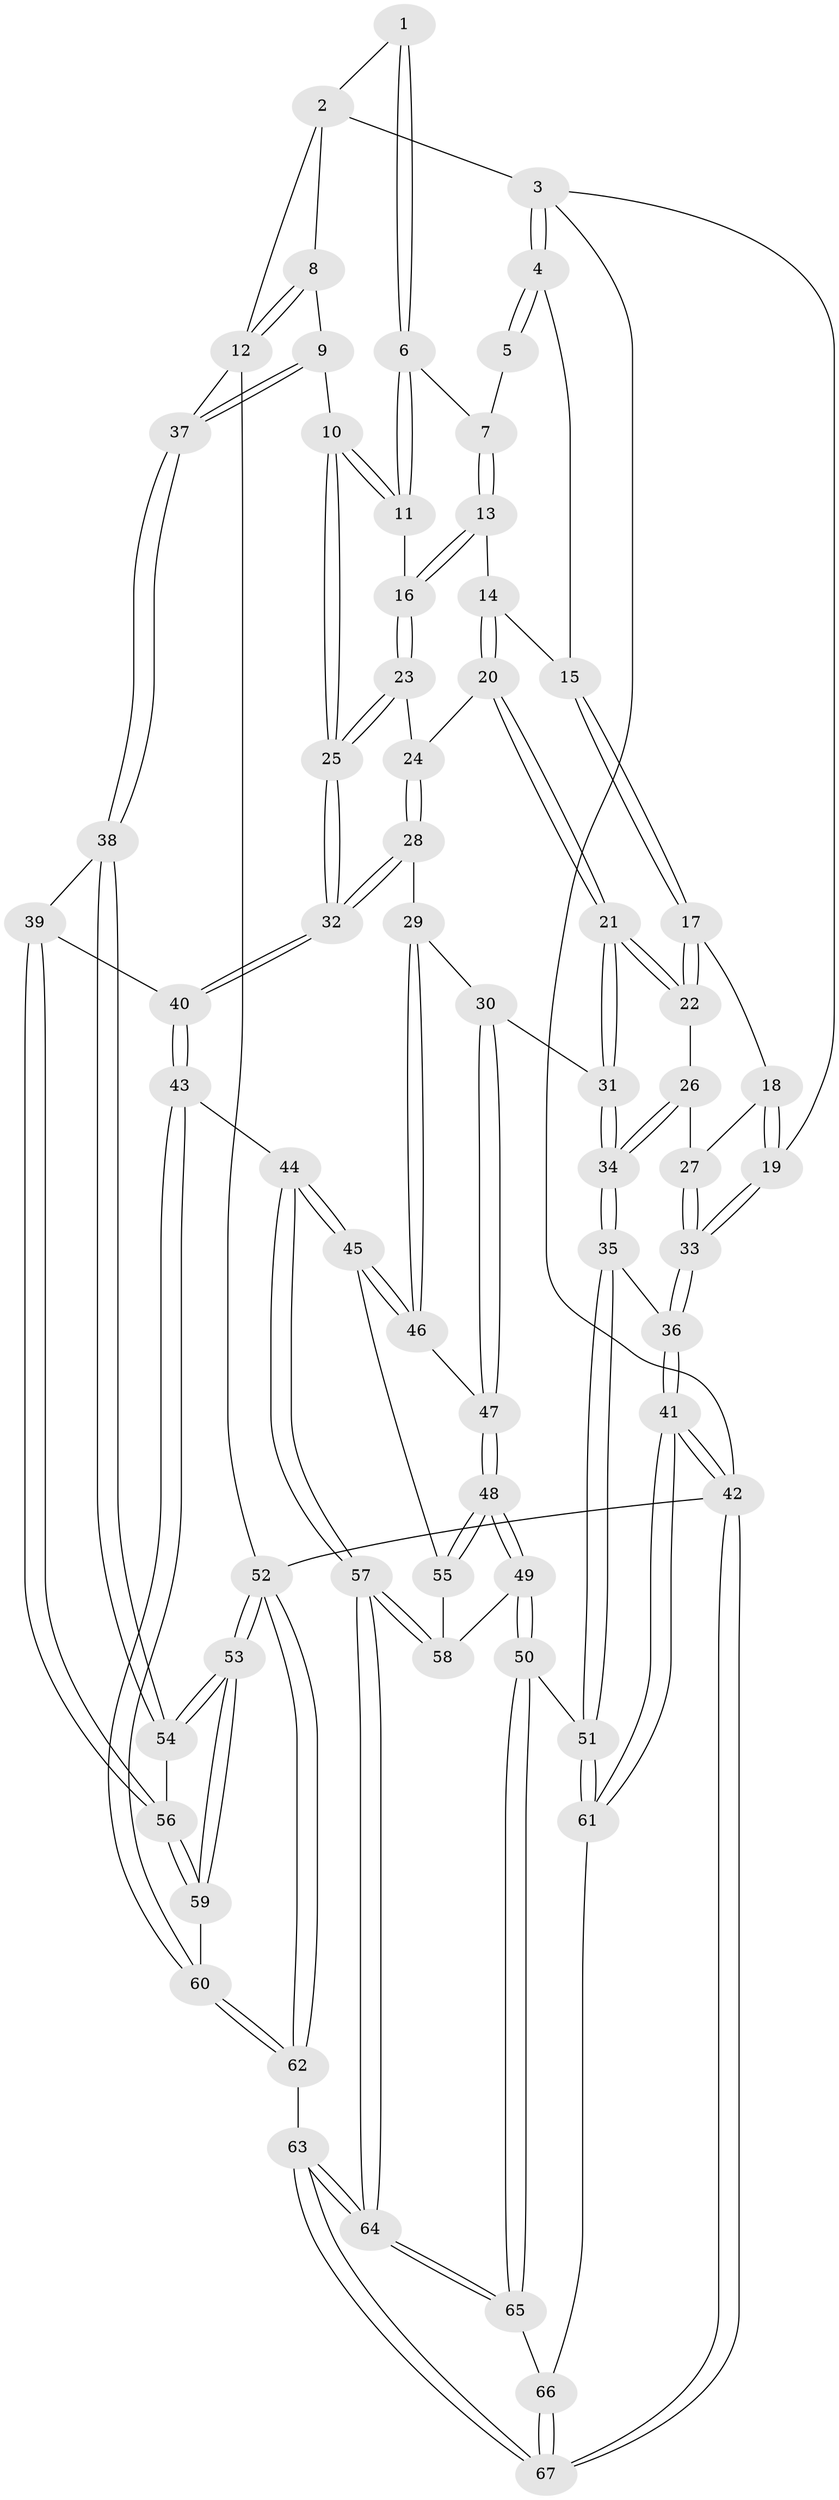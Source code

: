 // Generated by graph-tools (version 1.1) at 2025/16/03/09/25 04:16:55]
// undirected, 67 vertices, 164 edges
graph export_dot {
graph [start="1"]
  node [color=gray90,style=filled];
  1 [pos="+0.6525154306888573+0"];
  2 [pos="+0.7271462262239347+0"];
  3 [pos="+0+0"];
  4 [pos="+0+0"];
  5 [pos="+0.26619529859735414+0"];
  6 [pos="+0.5813579680325089+0"];
  7 [pos="+0.420194986907444+0.10137491763384321"];
  8 [pos="+0.7707420131495157+0"];
  9 [pos="+0.8286955049702418+0.2848111335149946"];
  10 [pos="+0.757453669324147+0.3009235050878839"];
  11 [pos="+0.5993322859811324+0.1866818335706716"];
  12 [pos="+1+0.2611326359633174"];
  13 [pos="+0.3791077498485397+0.16927025701294737"];
  14 [pos="+0.36423395476803067+0.1686251640148453"];
  15 [pos="+0.170506897630892+0.09547902367826788"];
  16 [pos="+0.4462726965662619+0.2286731937703134"];
  17 [pos="+0.14493296716731605+0.2188841505294485"];
  18 [pos="+0.11931291683370804+0.23379792392415286"];
  19 [pos="+0+0.2298340386904346"];
  20 [pos="+0.30188374344313396+0.3041724733771571"];
  21 [pos="+0.21116961025206216+0.37228621288821223"];
  22 [pos="+0.20102390063174067+0.3608708973385349"];
  23 [pos="+0.44854976068849695+0.26446089615322127"];
  24 [pos="+0.4045990226318901+0.3521090859627127"];
  25 [pos="+0.626478019109074+0.4324901168741161"];
  26 [pos="+0.04684219564377237+0.38978867300052417"];
  27 [pos="+0+0.3614011061123887"];
  28 [pos="+0.38636921027924975+0.4644255402562931"];
  29 [pos="+0.31488521642496947+0.49147575499376733"];
  30 [pos="+0.2683278651593735+0.4873242505731228"];
  31 [pos="+0.24730433362638385+0.4775481401114162"];
  32 [pos="+0.5884148429965739+0.5118621057133301"];
  33 [pos="+0+0.40490485111218755"];
  34 [pos="+0.12197942985325384+0.5371866582521698"];
  35 [pos="+0.0998914591300688+0.5564807972453536"];
  36 [pos="+0+0.5147741045037091"];
  37 [pos="+1+0.3712242266555726"];
  38 [pos="+1+0.42538365847240844"];
  39 [pos="+0.6861569722650765+0.6197949263844251"];
  40 [pos="+0.6114807488390923+0.6036419355146737"];
  41 [pos="+0+0.894894845147638"];
  42 [pos="+0+1"];
  43 [pos="+0.5570837411953851+0.6998652771452085"];
  44 [pos="+0.5359855017685221+0.7082604675496201"];
  45 [pos="+0.39560345081342196+0.677741116126929"];
  46 [pos="+0.38139915434470917+0.660836775291731"];
  47 [pos="+0.24576964972993734+0.6713023252556715"];
  48 [pos="+0.22017648539176257+0.7152632008324845"];
  49 [pos="+0.188183927069589+0.750155931415947"];
  50 [pos="+0.18552518099888995+0.7520985856851974"];
  51 [pos="+0.11671784191383057+0.7152222252771587"];
  52 [pos="+1+1"];
  53 [pos="+1+1"];
  54 [pos="+1+0.688832718962801"];
  55 [pos="+0.3665246838512583+0.7089788480955482"];
  56 [pos="+0.7859346918262414+0.6996928171802776"];
  57 [pos="+0.3729739019562441+0.9451386551573349"];
  58 [pos="+0.34482120866795846+0.7561104659038742"];
  59 [pos="+0.7549574494543145+0.8842725002617557"];
  60 [pos="+0.6554739932054136+0.8627551904500468"];
  61 [pos="+0+0.8943411361937221"];
  62 [pos="+0.3998488070072846+1"];
  63 [pos="+0.38161475150289575+1"];
  64 [pos="+0.3496489732502837+1"];
  65 [pos="+0.21163434421383148+0.862493362362047"];
  66 [pos="+0.047644463047959225+0.9102760350966985"];
  67 [pos="+0.298396278113162+1"];
  1 -- 2;
  1 -- 6;
  1 -- 6;
  2 -- 3;
  2 -- 8;
  2 -- 12;
  3 -- 4;
  3 -- 4;
  3 -- 19;
  3 -- 42;
  4 -- 5;
  4 -- 5;
  4 -- 15;
  5 -- 7;
  6 -- 7;
  6 -- 11;
  6 -- 11;
  7 -- 13;
  7 -- 13;
  8 -- 9;
  8 -- 12;
  8 -- 12;
  9 -- 10;
  9 -- 37;
  9 -- 37;
  10 -- 11;
  10 -- 11;
  10 -- 25;
  10 -- 25;
  11 -- 16;
  12 -- 37;
  12 -- 52;
  13 -- 14;
  13 -- 16;
  13 -- 16;
  14 -- 15;
  14 -- 20;
  14 -- 20;
  15 -- 17;
  15 -- 17;
  16 -- 23;
  16 -- 23;
  17 -- 18;
  17 -- 22;
  17 -- 22;
  18 -- 19;
  18 -- 19;
  18 -- 27;
  19 -- 33;
  19 -- 33;
  20 -- 21;
  20 -- 21;
  20 -- 24;
  21 -- 22;
  21 -- 22;
  21 -- 31;
  21 -- 31;
  22 -- 26;
  23 -- 24;
  23 -- 25;
  23 -- 25;
  24 -- 28;
  24 -- 28;
  25 -- 32;
  25 -- 32;
  26 -- 27;
  26 -- 34;
  26 -- 34;
  27 -- 33;
  27 -- 33;
  28 -- 29;
  28 -- 32;
  28 -- 32;
  29 -- 30;
  29 -- 46;
  29 -- 46;
  30 -- 31;
  30 -- 47;
  30 -- 47;
  31 -- 34;
  31 -- 34;
  32 -- 40;
  32 -- 40;
  33 -- 36;
  33 -- 36;
  34 -- 35;
  34 -- 35;
  35 -- 36;
  35 -- 51;
  35 -- 51;
  36 -- 41;
  36 -- 41;
  37 -- 38;
  37 -- 38;
  38 -- 39;
  38 -- 54;
  38 -- 54;
  39 -- 40;
  39 -- 56;
  39 -- 56;
  40 -- 43;
  40 -- 43;
  41 -- 42;
  41 -- 42;
  41 -- 61;
  41 -- 61;
  42 -- 67;
  42 -- 67;
  42 -- 52;
  43 -- 44;
  43 -- 60;
  43 -- 60;
  44 -- 45;
  44 -- 45;
  44 -- 57;
  44 -- 57;
  45 -- 46;
  45 -- 46;
  45 -- 55;
  46 -- 47;
  47 -- 48;
  47 -- 48;
  48 -- 49;
  48 -- 49;
  48 -- 55;
  48 -- 55;
  49 -- 50;
  49 -- 50;
  49 -- 58;
  50 -- 51;
  50 -- 65;
  50 -- 65;
  51 -- 61;
  51 -- 61;
  52 -- 53;
  52 -- 53;
  52 -- 62;
  52 -- 62;
  53 -- 54;
  53 -- 54;
  53 -- 59;
  53 -- 59;
  54 -- 56;
  55 -- 58;
  56 -- 59;
  56 -- 59;
  57 -- 58;
  57 -- 58;
  57 -- 64;
  57 -- 64;
  59 -- 60;
  60 -- 62;
  60 -- 62;
  61 -- 66;
  62 -- 63;
  63 -- 64;
  63 -- 64;
  63 -- 67;
  63 -- 67;
  64 -- 65;
  64 -- 65;
  65 -- 66;
  66 -- 67;
  66 -- 67;
}
